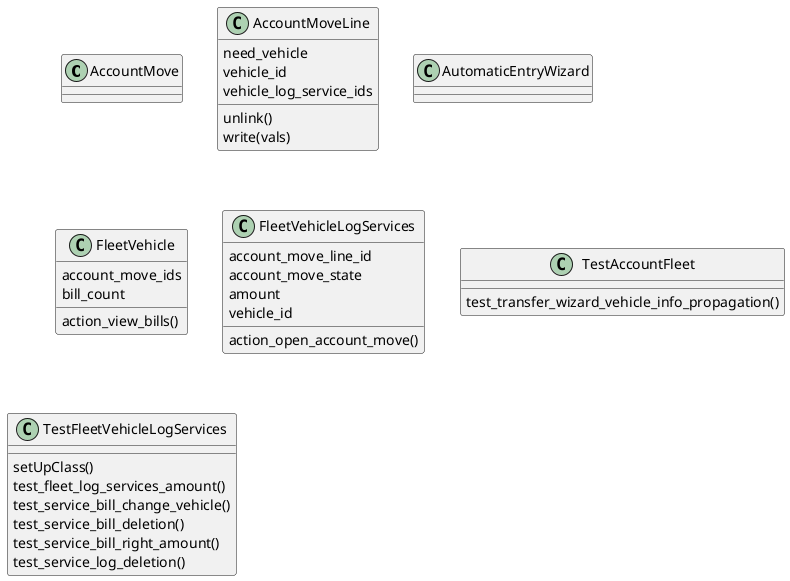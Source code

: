 @startuml classes_account_fleet
set namespaceSeparator none
class "AccountMove" as odoo_src.odoo.addons.account_fleet.models.account_move.AccountMove {
}
class "AccountMoveLine" as odoo_src.odoo.addons.account_fleet.models.account_move.AccountMoveLine {
  need_vehicle
  vehicle_id
  vehicle_log_service_ids
  unlink()
  write(vals)
}
class "AutomaticEntryWizard" as odoo_src.odoo.addons.account_fleet.wizard.account_automatic_entry_wizard.AutomaticEntryWizard {
}
class "FleetVehicle" as odoo_src.odoo.addons.account_fleet.models.fleet_vehicle.FleetVehicle {
  account_move_ids
  bill_count
  action_view_bills()
}
class "FleetVehicleLogServices" as odoo_src.odoo.addons.account_fleet.models.fleet_vehicle_log_services.FleetVehicleLogServices {
  account_move_line_id
  account_move_state
  amount
  vehicle_id
  action_open_account_move()
}
class "TestAccountFleet" as odoo_src.odoo.addons.account_fleet.tests.test_account_fleet.TestAccountFleet {
  test_transfer_wizard_vehicle_info_propagation()
}
class "TestFleetVehicleLogServices" as odoo_src.odoo.addons.account_fleet.tests.test_fleet_vehicle_log_services.TestFleetVehicleLogServices {
  setUpClass()
  test_fleet_log_services_amount()
  test_service_bill_change_vehicle()
  test_service_bill_deletion()
  test_service_bill_right_amount()
  test_service_log_deletion()
}
@enduml
